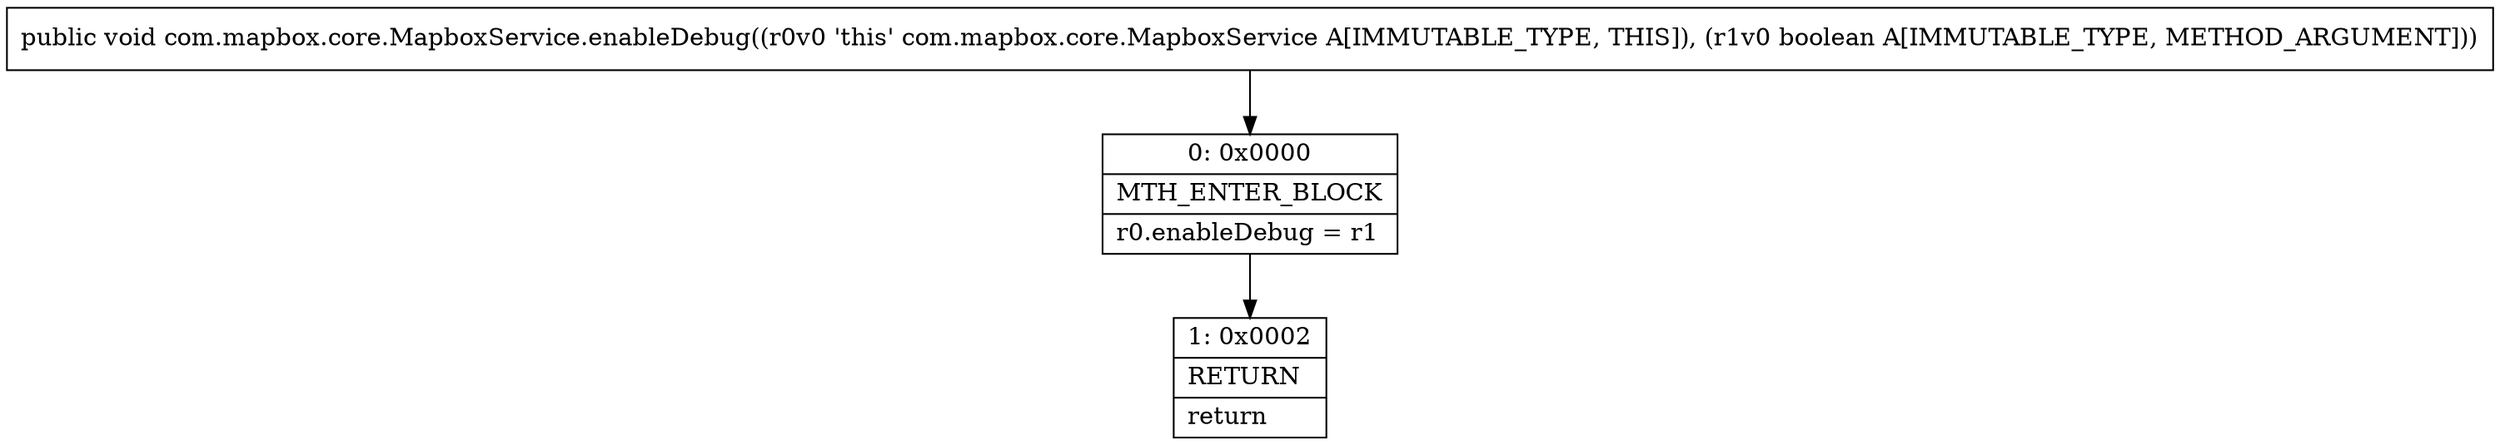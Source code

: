 digraph "CFG forcom.mapbox.core.MapboxService.enableDebug(Z)V" {
Node_0 [shape=record,label="{0\:\ 0x0000|MTH_ENTER_BLOCK\l|r0.enableDebug = r1\l}"];
Node_1 [shape=record,label="{1\:\ 0x0002|RETURN\l|return\l}"];
MethodNode[shape=record,label="{public void com.mapbox.core.MapboxService.enableDebug((r0v0 'this' com.mapbox.core.MapboxService A[IMMUTABLE_TYPE, THIS]), (r1v0 boolean A[IMMUTABLE_TYPE, METHOD_ARGUMENT])) }"];
MethodNode -> Node_0;
Node_0 -> Node_1;
}

